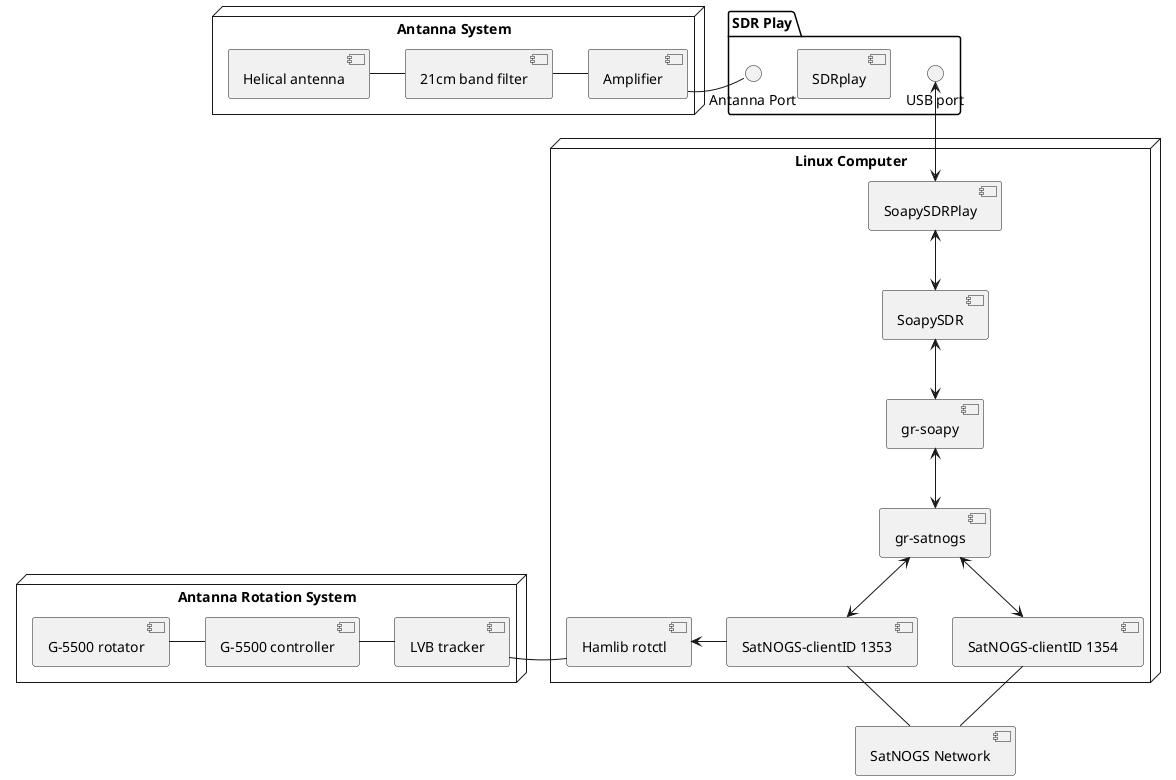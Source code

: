 @startuml

node "Antanna Rotation System" {
component [LVB tracker] as tracker
component [G-5500 controller] as controller
component [G-5500 rotator] as rotator

tracker -left- controller
controller -left- rotator
}

node "Antanna System" {
    component [Helical antenna] as resonant
    component [21cm band filter] as filter
    component [Amplifier] as amplifier
    resonant - filter
    filter - amplifier
}

package "SDR Play" {
    interface "USB port" as SDRPlayUSB
    interface "Antanna Port" as AntannaPort
    component [SDRplay] as SDRplay

    AntannaPort -[hidden]> SDRplay
    SDRplay -[hidden]> SDRPlayUSB
}

node "Linux Computer" {
    component [SoapySDRPlay] as SoapySDRPlay
    component [SoapySDR] as SoapySDR
    component [gr-soapy] as grsoapy
    component [gr-satnogs] as grsatnogs
    component [SatNOGS-clientID 1354] as 1354
    component [SatNOGS-clientID 1353] as 1353
    component [Hamlib rotctl] as hamlib


    SoapySDRPlay <--> SoapySDR
    SoapySDR <--> grsoapy
    grsoapy <--> grsatnogs
    
    
    hamlib <-right- 1353
    grsatnogs <-down-> 1353
    grsatnogs <-down-> 1354
    1353 -[hidden]> 1354
}

amplifier - AntannaPort
SDRPlayUSB <--> SoapySDRPlay




component [SatNOGS Network] as SatNOGS
SatNOGS -up- 1353
SatNOGS -up- 1354


hamlib -left- tracker


@enduml
